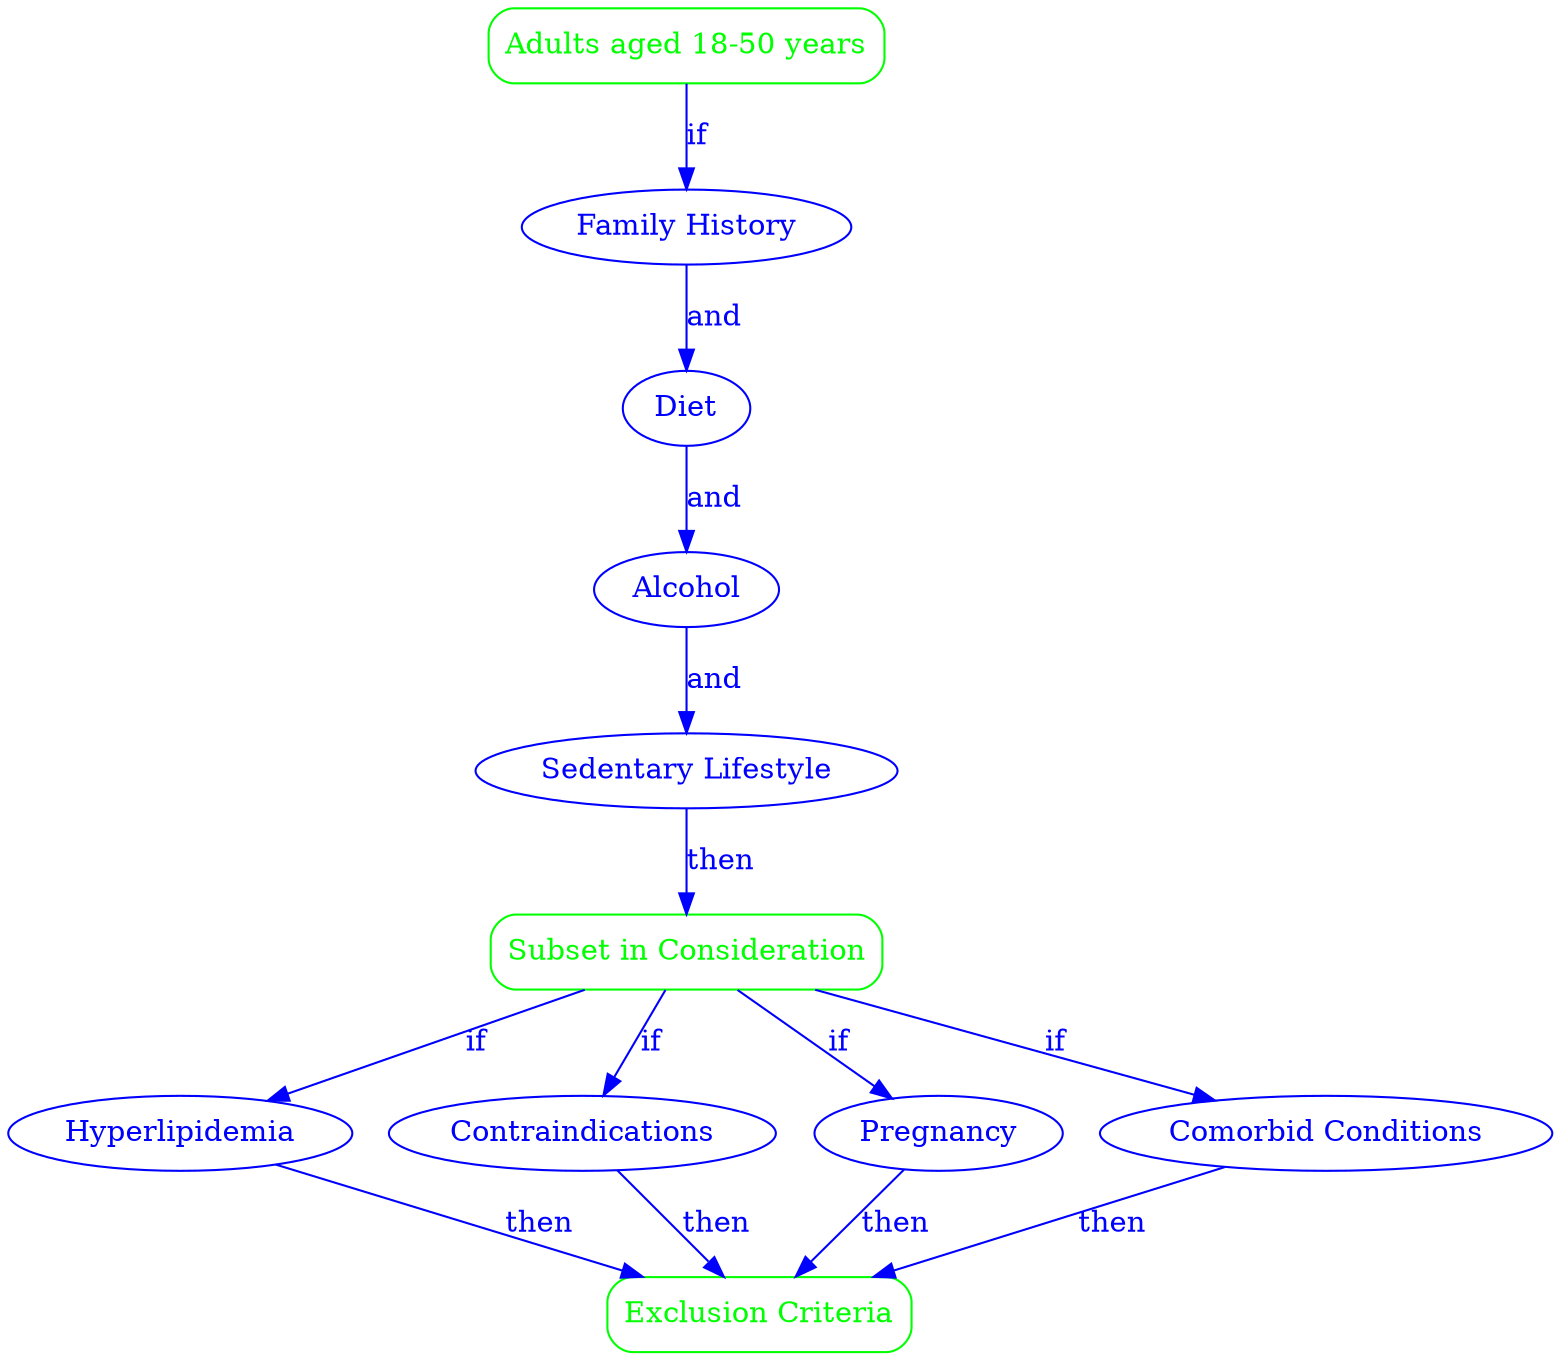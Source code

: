 digraph {
    rankdir=TB;

    // Population Nodes
    InitialPop [label="Adults aged 18-50 years", shape=box, style=rounded, color=green, fontcolor=green];
    SubsetPop [label="Subset in Consideration", shape=box, style=rounded, color=green, fontcolor=green];
    ExclusionPop [label="Exclusion Criteria", shape=box, style=rounded, color=green, fontcolor=green];

    // Criterion Nodes
    FamilyHistory [label="Family History", shape=ellipse, color=blue, fontcolor=blue, comment="A documented family history of cardiovascular disease"];
    Diet [label="Diet", shape=ellipse, color=blue, fontcolor=blue, comment="Diet high in saturated fats and sodium"];
    Alcohol [label="Alcohol", shape=ellipse, color=blue, fontcolor=blue, comment="Regular alcohol consumption exceeding moderate levels"];
    Sedentary [label="Sedentary Lifestyle", shape=ellipse, color=blue, fontcolor=blue, comment="Sedentary lifestyle with minimal physical activity"];
    Hyperlipidemia [label="Hyperlipidemia", shape=ellipse, color=blue, fontcolor=blue, comment="Current diagnosis of hyperlipidemia or hypertension already under treatment"];
    Contraindications [label="Contraindications", shape=ellipse, color=blue, fontcolor=blue, comment="Contraindications to statin therapy or antihypertensive medications"];
    Pregnancy [label="Pregnancy", shape=ellipse, color=blue, fontcolor=blue, comment="Pregnant or breastfeeding individuals"];
    ComorbidConditions [label="Comorbid Conditions", shape=ellipse, color=blue, fontcolor=blue, comment="Severe comorbid conditions that may interfere with protocol adherence or outcomes"];

    // Edges
    InitialPop -> FamilyHistory [label="if", color=blue, fontcolor=blue];
    FamilyHistory -> Diet [label="and", color=blue, fontcolor=blue];
    Diet -> Alcohol [label="and", color=blue, fontcolor=blue];
    Alcohol -> Sedentary [label="and", color=blue, fontcolor=blue];
    Sedentary -> SubsetPop [label="then", color=blue, fontcolor=blue];

    SubsetPop -> Hyperlipidemia [label="if", color=blue, fontcolor=blue];
    Hyperlipidemia -> ExclusionPop [label="then", color=blue, fontcolor=blue];

    SubsetPop -> Contraindications [label="if", color=blue, fontcolor=blue];
    Contraindications -> ExclusionPop [label="then", color=blue, fontcolor=blue];

    SubsetPop -> Pregnancy [label="if", color=blue, fontcolor=blue];
    Pregnancy -> ExclusionPop [label="then", color=blue, fontcolor=blue];

    SubsetPop -> ComorbidConditions [label="if", color=blue, fontcolor=blue];
    ComorbidConditions -> ExclusionPop [label="then", color=blue, fontcolor=blue];
}